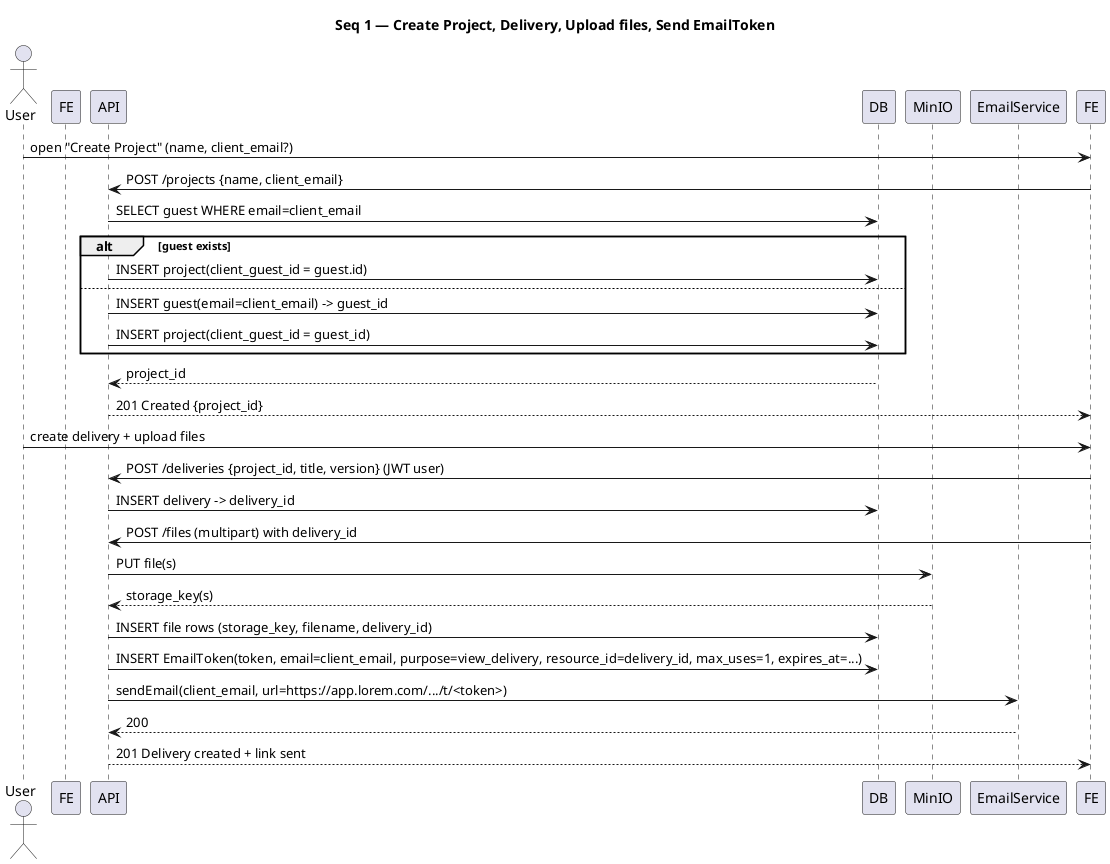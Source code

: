 @startuml
title Seq 1 — Create Project, Delivery, Upload files, Send EmailToken

actor User
participant FE as Frontend
participant API
participant DB
participant MinIO
participant EmailService

User -> FE : open "Create Project" (name, client_email?)
FE -> API : POST /projects {name, client_email}
API -> DB : SELECT guest WHERE email=client_email
alt guest exists
  API -> DB : INSERT project(client_guest_id = guest.id)
else
  API -> DB : INSERT guest(email=client_email) -> guest_id
  API -> DB : INSERT project(client_guest_id = guest_id)
end
DB --> API : project_id
API --> FE : 201 Created {project_id}

User -> FE : create delivery + upload files
FE -> API : POST /deliveries {project_id, title, version} (JWT user)
API -> DB : INSERT delivery -> delivery_id
FE -> API : POST /files (multipart) with delivery_id
API -> MinIO : PUT file(s)
MinIO --> API : storage_key(s)
API -> DB : INSERT file rows (storage_key, filename, delivery_id)
API -> DB : INSERT EmailToken(token, email=client_email, purpose=view_delivery, resource_id=delivery_id, max_uses=1, expires_at=...)
API -> EmailService : sendEmail(client_email, url=https://app.lorem.com/.../t/<token>)
EmailService --> API : 200
API --> FE : 201 Delivery created + link sent

@enduml
